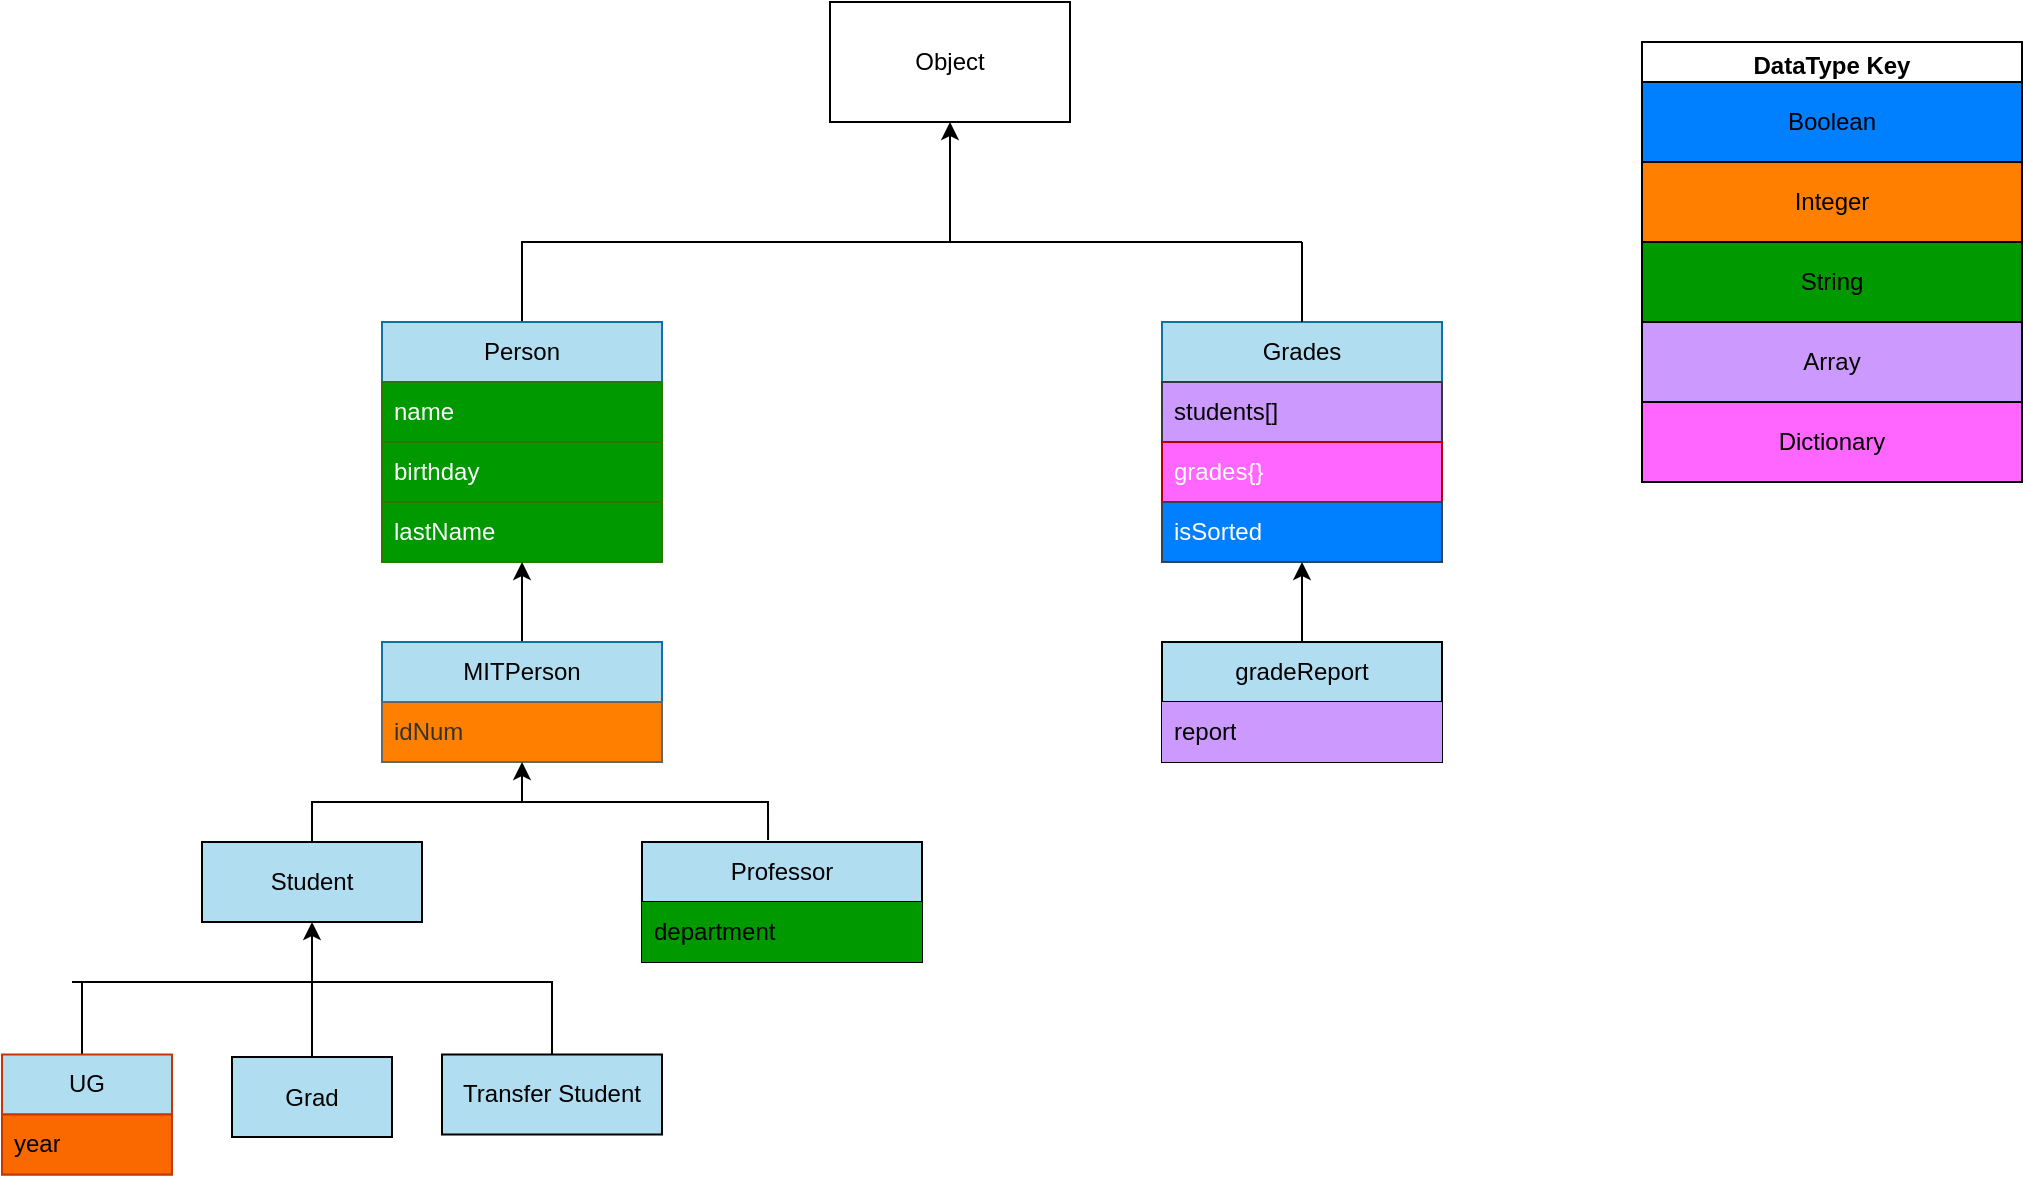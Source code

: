 <mxfile version="22.0.8" type="github">
  <diagram id="C5RBs43oDa-KdzZeNtuy" name="Page-1">
    <mxGraphModel dx="1542" dy="1802" grid="1" gridSize="10" guides="1" tooltips="1" connect="1" arrows="1" fold="1" page="1" pageScale="1" pageWidth="827" pageHeight="1169" math="0" shadow="0">
      <root>
        <mxCell id="WIyWlLk6GJQsqaUBKTNV-0" />
        <mxCell id="WIyWlLk6GJQsqaUBKTNV-1" parent="WIyWlLk6GJQsqaUBKTNV-0" />
        <mxCell id="EsNTAb_kacQ6BRdC6cRW-4" value="Object" style="rounded=0;whiteSpace=wrap;html=1;" vertex="1" parent="WIyWlLk6GJQsqaUBKTNV-1">
          <mxGeometry x="344" y="-40" width="120" height="60" as="geometry" />
        </mxCell>
        <mxCell id="EsNTAb_kacQ6BRdC6cRW-16" style="edgeStyle=orthogonalEdgeStyle;rounded=0;orthogonalLoop=1;jettySize=auto;html=1;exitX=0.5;exitY=0;exitDx=0;exitDy=0;entryX=0.5;entryY=1;entryDx=0;entryDy=0;" edge="1" parent="WIyWlLk6GJQsqaUBKTNV-1" source="EsNTAb_kacQ6BRdC6cRW-6" target="EsNTAb_kacQ6BRdC6cRW-4">
          <mxGeometry relative="1" as="geometry">
            <mxPoint x="300" y="50" as="targetPoint" />
            <Array as="points">
              <mxPoint x="190" y="80" />
              <mxPoint x="404" y="80" />
            </Array>
          </mxGeometry>
        </mxCell>
        <mxCell id="EsNTAb_kacQ6BRdC6cRW-6" value="Person" style="swimlane;fontStyle=0;childLayout=stackLayout;horizontal=1;startSize=30;horizontalStack=0;resizeParent=1;resizeParentMax=0;resizeLast=0;collapsible=1;marginBottom=0;whiteSpace=wrap;html=1;fillColor=#B1DDF0;strokeColor=#10739e;" vertex="1" parent="WIyWlLk6GJQsqaUBKTNV-1">
          <mxGeometry x="120" y="120" width="140" height="120" as="geometry">
            <mxRectangle x="120" y="120" width="60" height="30" as="alternateBounds" />
          </mxGeometry>
        </mxCell>
        <mxCell id="EsNTAb_kacQ6BRdC6cRW-8" value="name" style="text;strokeColor=#2D7600;fillColor=#009900;align=left;verticalAlign=middle;spacingLeft=4;spacingRight=4;overflow=hidden;points=[[0,0.5],[1,0.5]];portConstraint=eastwest;rotatable=0;whiteSpace=wrap;html=1;fontColor=#ffffff;" vertex="1" parent="EsNTAb_kacQ6BRdC6cRW-6">
          <mxGeometry y="30" width="140" height="30" as="geometry" />
        </mxCell>
        <mxCell id="EsNTAb_kacQ6BRdC6cRW-9" value="&lt;div&gt;birthday&lt;/div&gt;" style="text;strokeColor=#2D7600;fillColor=#009900;align=left;verticalAlign=middle;spacingLeft=4;spacingRight=4;overflow=hidden;points=[[0,0.5],[1,0.5]];portConstraint=eastwest;rotatable=0;whiteSpace=wrap;html=1;fontColor=#ffffff;" vertex="1" parent="EsNTAb_kacQ6BRdC6cRW-6">
          <mxGeometry y="60" width="140" height="30" as="geometry" />
        </mxCell>
        <mxCell id="EsNTAb_kacQ6BRdC6cRW-22" value="lastName" style="text;strokeColor=#2D7600;fillColor=#009900;align=left;verticalAlign=middle;spacingLeft=4;spacingRight=4;overflow=hidden;points=[[0,0.5],[1,0.5]];portConstraint=eastwest;rotatable=0;whiteSpace=wrap;html=1;fontColor=#ffffff;" vertex="1" parent="EsNTAb_kacQ6BRdC6cRW-6">
          <mxGeometry y="90" width="140" height="30" as="geometry" />
        </mxCell>
        <mxCell id="EsNTAb_kacQ6BRdC6cRW-10" value="&lt;div&gt;Grades&lt;/div&gt;" style="swimlane;fontStyle=0;childLayout=stackLayout;horizontal=1;startSize=30;horizontalStack=0;resizeParent=1;resizeParentMax=0;resizeLast=0;collapsible=1;marginBottom=0;whiteSpace=wrap;html=1;fillColor=#b1ddf0;strokeColor=#10739e;" vertex="1" parent="WIyWlLk6GJQsqaUBKTNV-1">
          <mxGeometry x="510" y="120" width="140" height="120" as="geometry" />
        </mxCell>
        <mxCell id="EsNTAb_kacQ6BRdC6cRW-11" value="students[]" style="text;strokeColor=#36393d;fillColor=#CC99FF;align=left;verticalAlign=middle;spacingLeft=4;spacingRight=4;overflow=hidden;points=[[0,0.5],[1,0.5]];portConstraint=eastwest;rotatable=0;whiteSpace=wrap;html=1;" vertex="1" parent="EsNTAb_kacQ6BRdC6cRW-10">
          <mxGeometry y="30" width="140" height="30" as="geometry" />
        </mxCell>
        <mxCell id="EsNTAb_kacQ6BRdC6cRW-12" value="grades{}" style="text;strokeColor=#B20000;fillColor=#FF66FF;align=left;verticalAlign=middle;spacingLeft=4;spacingRight=4;overflow=hidden;points=[[0,0.5],[1,0.5]];portConstraint=eastwest;rotatable=0;whiteSpace=wrap;html=1;fontColor=#ffffff;" vertex="1" parent="EsNTAb_kacQ6BRdC6cRW-10">
          <mxGeometry y="60" width="140" height="30" as="geometry" />
        </mxCell>
        <mxCell id="EsNTAb_kacQ6BRdC6cRW-13" value="isSorted" style="text;strokeColor=#314354;fillColor=#007FFF;align=left;verticalAlign=middle;spacingLeft=4;spacingRight=4;overflow=hidden;points=[[0,0.5],[1,0.5]];portConstraint=eastwest;rotatable=0;whiteSpace=wrap;html=1;fontColor=#ffffff;" vertex="1" parent="EsNTAb_kacQ6BRdC6cRW-10">
          <mxGeometry y="90" width="140" height="30" as="geometry" />
        </mxCell>
        <mxCell id="EsNTAb_kacQ6BRdC6cRW-28" style="edgeStyle=orthogonalEdgeStyle;rounded=0;orthogonalLoop=1;jettySize=auto;html=1;entryX=0.5;entryY=1;entryDx=0;entryDy=0;" edge="1" parent="WIyWlLk6GJQsqaUBKTNV-1" source="EsNTAb_kacQ6BRdC6cRW-24" target="EsNTAb_kacQ6BRdC6cRW-6">
          <mxGeometry relative="1" as="geometry" />
        </mxCell>
        <mxCell id="EsNTAb_kacQ6BRdC6cRW-24" value="MITPerson" style="swimlane;fontStyle=0;childLayout=stackLayout;horizontal=1;startSize=30;horizontalStack=0;resizeParent=1;resizeParentMax=0;resizeLast=0;collapsible=1;marginBottom=0;whiteSpace=wrap;html=1;fillColor=#b1ddf0;strokeColor=#10739e;" vertex="1" parent="WIyWlLk6GJQsqaUBKTNV-1">
          <mxGeometry x="120" y="280" width="140" height="60" as="geometry" />
        </mxCell>
        <mxCell id="EsNTAb_kacQ6BRdC6cRW-25" value="idNum" style="text;strokeColor=#666666;fillColor=#FF8000;align=left;verticalAlign=middle;spacingLeft=4;spacingRight=4;overflow=hidden;points=[[0,0.5],[1,0.5]];portConstraint=eastwest;rotatable=0;whiteSpace=wrap;html=1;fontColor=#333333;" vertex="1" parent="EsNTAb_kacQ6BRdC6cRW-24">
          <mxGeometry y="30" width="140" height="30" as="geometry" />
        </mxCell>
        <mxCell id="EsNTAb_kacQ6BRdC6cRW-29" value="DataType Key" style="swimlane;whiteSpace=wrap;html=1;startSize=23;" vertex="1" parent="WIyWlLk6GJQsqaUBKTNV-1">
          <mxGeometry x="750" y="-20" width="190" height="220" as="geometry" />
        </mxCell>
        <mxCell id="EsNTAb_kacQ6BRdC6cRW-32" value="&lt;div&gt;Integer&lt;/div&gt;" style="rounded=0;whiteSpace=wrap;html=1;gradientColor=none;fillColor=#FF8000;" vertex="1" parent="EsNTAb_kacQ6BRdC6cRW-29">
          <mxGeometry y="60" width="190" height="40" as="geometry" />
        </mxCell>
        <mxCell id="EsNTAb_kacQ6BRdC6cRW-35" value="String" style="rounded=0;whiteSpace=wrap;html=1;gradientColor=none;fillColor=#009900;" vertex="1" parent="EsNTAb_kacQ6BRdC6cRW-29">
          <mxGeometry y="100" width="190" height="40" as="geometry" />
        </mxCell>
        <mxCell id="EsNTAb_kacQ6BRdC6cRW-37" value="&lt;div&gt;Array&lt;/div&gt;" style="rounded=0;whiteSpace=wrap;html=1;gradientColor=none;fillColor=#CC99FF;" vertex="1" parent="EsNTAb_kacQ6BRdC6cRW-29">
          <mxGeometry y="140" width="190" height="40" as="geometry" />
        </mxCell>
        <mxCell id="EsNTAb_kacQ6BRdC6cRW-39" value="&lt;div&gt;Boolean&lt;/div&gt;" style="rounded=0;whiteSpace=wrap;html=1;gradientColor=none;fillColor=#007FFF;" vertex="1" parent="EsNTAb_kacQ6BRdC6cRW-29">
          <mxGeometry y="20" width="190" height="40" as="geometry" />
        </mxCell>
        <mxCell id="EsNTAb_kacQ6BRdC6cRW-38" value="Dictionary" style="rounded=0;whiteSpace=wrap;html=1;gradientColor=none;fillColor=#FF66FF;" vertex="1" parent="EsNTAb_kacQ6BRdC6cRW-29">
          <mxGeometry y="180" width="190" height="40" as="geometry" />
        </mxCell>
        <mxCell id="EsNTAb_kacQ6BRdC6cRW-59" value="" style="edgeStyle=orthogonalEdgeStyle;rounded=0;orthogonalLoop=1;jettySize=auto;html=1;" edge="1" parent="WIyWlLk6GJQsqaUBKTNV-1" source="EsNTAb_kacQ6BRdC6cRW-46" target="EsNTAb_kacQ6BRdC6cRW-25">
          <mxGeometry relative="1" as="geometry">
            <Array as="points">
              <mxPoint x="85" y="360" />
              <mxPoint x="190" y="360" />
            </Array>
          </mxGeometry>
        </mxCell>
        <mxCell id="EsNTAb_kacQ6BRdC6cRW-46" value="Student" style="rounded=0;whiteSpace=wrap;html=1;fillColor=#B1DDF0;" vertex="1" parent="WIyWlLk6GJQsqaUBKTNV-1">
          <mxGeometry x="30" y="380" width="110" height="40" as="geometry" />
        </mxCell>
        <mxCell id="EsNTAb_kacQ6BRdC6cRW-48" value="Grad" style="rounded=0;whiteSpace=wrap;html=1;fillColor=#B1DDF0;" vertex="1" parent="WIyWlLk6GJQsqaUBKTNV-1">
          <mxGeometry x="45" y="487.5" width="80" height="40" as="geometry" />
        </mxCell>
        <mxCell id="EsNTAb_kacQ6BRdC6cRW-62" value="" style="edgeStyle=orthogonalEdgeStyle;rounded=0;orthogonalLoop=1;jettySize=auto;html=1;entryX=0.5;entryY=1;entryDx=0;entryDy=0;" edge="1" parent="WIyWlLk6GJQsqaUBKTNV-1" source="EsNTAb_kacQ6BRdC6cRW-49" target="EsNTAb_kacQ6BRdC6cRW-46">
          <mxGeometry relative="1" as="geometry">
            <mxPoint x="85" y="430" as="targetPoint" />
            <Array as="points">
              <mxPoint x="205" y="450" />
              <mxPoint x="85" y="450" />
            </Array>
          </mxGeometry>
        </mxCell>
        <mxCell id="EsNTAb_kacQ6BRdC6cRW-49" value="Transfer Student" style="rounded=0;whiteSpace=wrap;html=1;fillColor=#B1DDF0;" vertex="1" parent="WIyWlLk6GJQsqaUBKTNV-1">
          <mxGeometry x="150" y="486.25" width="110" height="40" as="geometry" />
        </mxCell>
        <mxCell id="EsNTAb_kacQ6BRdC6cRW-50" value="" style="endArrow=none;html=1;rounded=0;" edge="1" parent="WIyWlLk6GJQsqaUBKTNV-1">
          <mxGeometry width="50" height="50" relative="1" as="geometry">
            <mxPoint x="-35" y="450" as="sourcePoint" />
            <mxPoint x="205" y="450" as="targetPoint" />
            <Array as="points">
              <mxPoint x="90" y="450" />
            </Array>
          </mxGeometry>
        </mxCell>
        <mxCell id="EsNTAb_kacQ6BRdC6cRW-54" value="" style="endArrow=none;html=1;rounded=0;exitX=0.5;exitY=0;exitDx=0;exitDy=0;" edge="1" parent="WIyWlLk6GJQsqaUBKTNV-1">
          <mxGeometry width="50" height="50" relative="1" as="geometry">
            <mxPoint x="-25" y="488.75" as="sourcePoint" />
            <mxPoint x="-30" y="450" as="targetPoint" />
            <Array as="points">
              <mxPoint x="-30" y="490" />
            </Array>
          </mxGeometry>
        </mxCell>
        <mxCell id="EsNTAb_kacQ6BRdC6cRW-67" value="" style="endArrow=none;html=1;rounded=0;exitX=0.5;exitY=0;exitDx=0;exitDy=0;" edge="1" parent="WIyWlLk6GJQsqaUBKTNV-1" source="EsNTAb_kacQ6BRdC6cRW-48">
          <mxGeometry width="50" height="50" relative="1" as="geometry">
            <mxPoint x="220" y="370" as="sourcePoint" />
            <mxPoint x="85" y="450" as="targetPoint" />
          </mxGeometry>
        </mxCell>
        <mxCell id="EsNTAb_kacQ6BRdC6cRW-69" value="" style="endArrow=none;html=1;rounded=0;entryX=0.573;entryY=-0.025;entryDx=0;entryDy=0;entryPerimeter=0;" edge="1" parent="WIyWlLk6GJQsqaUBKTNV-1">
          <mxGeometry width="50" height="50" relative="1" as="geometry">
            <mxPoint x="190" y="360" as="sourcePoint" />
            <mxPoint x="313.03" y="379" as="targetPoint" />
            <Array as="points">
              <mxPoint x="313" y="360" />
            </Array>
          </mxGeometry>
        </mxCell>
        <mxCell id="EsNTAb_kacQ6BRdC6cRW-70" value="Professor" style="swimlane;fontStyle=0;childLayout=stackLayout;horizontal=1;startSize=30;horizontalStack=0;resizeParent=1;resizeParentMax=0;resizeLast=0;collapsible=1;marginBottom=0;whiteSpace=wrap;html=1;fillColor=#B1DDF0;" vertex="1" parent="WIyWlLk6GJQsqaUBKTNV-1">
          <mxGeometry x="250" y="380" width="140" height="60" as="geometry" />
        </mxCell>
        <mxCell id="EsNTAb_kacQ6BRdC6cRW-71" value="department" style="text;strokeColor=none;fillColor=#009900;align=left;verticalAlign=middle;spacingLeft=4;spacingRight=4;overflow=hidden;points=[[0,0.5],[1,0.5]];portConstraint=eastwest;rotatable=0;whiteSpace=wrap;html=1;" vertex="1" parent="EsNTAb_kacQ6BRdC6cRW-70">
          <mxGeometry y="30" width="140" height="30" as="geometry" />
        </mxCell>
        <mxCell id="EsNTAb_kacQ6BRdC6cRW-74" value="UG" style="swimlane;fontStyle=0;childLayout=stackLayout;horizontal=1;startSize=30;horizontalStack=0;resizeParent=1;resizeParentMax=0;resizeLast=0;collapsible=1;marginBottom=0;whiteSpace=wrap;html=1;fillColor=#B1DDF0;fontColor=#000000;strokeColor=#C73500;" vertex="1" parent="WIyWlLk6GJQsqaUBKTNV-1">
          <mxGeometry x="-70" y="486.25" width="85" height="60" as="geometry" />
        </mxCell>
        <mxCell id="EsNTAb_kacQ6BRdC6cRW-75" value="year" style="text;strokeColor=#C73500;fillColor=#fa6800;align=left;verticalAlign=middle;spacingLeft=4;spacingRight=4;overflow=hidden;points=[[0,0.5],[1,0.5]];portConstraint=eastwest;rotatable=0;whiteSpace=wrap;html=1;fontColor=#000000;" vertex="1" parent="EsNTAb_kacQ6BRdC6cRW-74">
          <mxGeometry y="30" width="85" height="30" as="geometry" />
        </mxCell>
        <mxCell id="EsNTAb_kacQ6BRdC6cRW-78" value="gradeReport" style="swimlane;fontStyle=0;childLayout=stackLayout;horizontal=1;startSize=30;horizontalStack=0;resizeParent=1;resizeParentMax=0;resizeLast=0;collapsible=1;marginBottom=0;whiteSpace=wrap;html=1;fillColor=#B1DDF0;" vertex="1" parent="WIyWlLk6GJQsqaUBKTNV-1">
          <mxGeometry x="510" y="280" width="140" height="60" as="geometry" />
        </mxCell>
        <mxCell id="EsNTAb_kacQ6BRdC6cRW-79" value="report" style="text;strokeColor=none;fillColor=#CC99FF;align=left;verticalAlign=middle;spacingLeft=4;spacingRight=4;overflow=hidden;points=[[0,0.5],[1,0.5]];portConstraint=eastwest;rotatable=0;whiteSpace=wrap;html=1;" vertex="1" parent="EsNTAb_kacQ6BRdC6cRW-78">
          <mxGeometry y="30" width="140" height="30" as="geometry" />
        </mxCell>
        <mxCell id="EsNTAb_kacQ6BRdC6cRW-82" value="" style="endArrow=classic;html=1;rounded=0;entryX=0.5;entryY=1;entryDx=0;entryDy=0;entryPerimeter=0;" edge="1" parent="WIyWlLk6GJQsqaUBKTNV-1" source="EsNTAb_kacQ6BRdC6cRW-78" target="EsNTAb_kacQ6BRdC6cRW-13">
          <mxGeometry width="50" height="50" relative="1" as="geometry">
            <mxPoint x="440" y="350" as="sourcePoint" />
            <mxPoint x="580" y="250" as="targetPoint" />
          </mxGeometry>
        </mxCell>
        <mxCell id="EsNTAb_kacQ6BRdC6cRW-84" value="" style="endArrow=none;html=1;rounded=0;" edge="1" parent="WIyWlLk6GJQsqaUBKTNV-1">
          <mxGeometry width="50" height="50" relative="1" as="geometry">
            <mxPoint x="580" y="80" as="sourcePoint" />
            <mxPoint x="400" y="80" as="targetPoint" />
          </mxGeometry>
        </mxCell>
        <mxCell id="EsNTAb_kacQ6BRdC6cRW-85" value="" style="endArrow=none;html=1;rounded=0;" edge="1" parent="WIyWlLk6GJQsqaUBKTNV-1" source="EsNTAb_kacQ6BRdC6cRW-10">
          <mxGeometry width="50" height="50" relative="1" as="geometry">
            <mxPoint x="310" y="250" as="sourcePoint" />
            <mxPoint x="580" y="80" as="targetPoint" />
          </mxGeometry>
        </mxCell>
      </root>
    </mxGraphModel>
  </diagram>
</mxfile>
